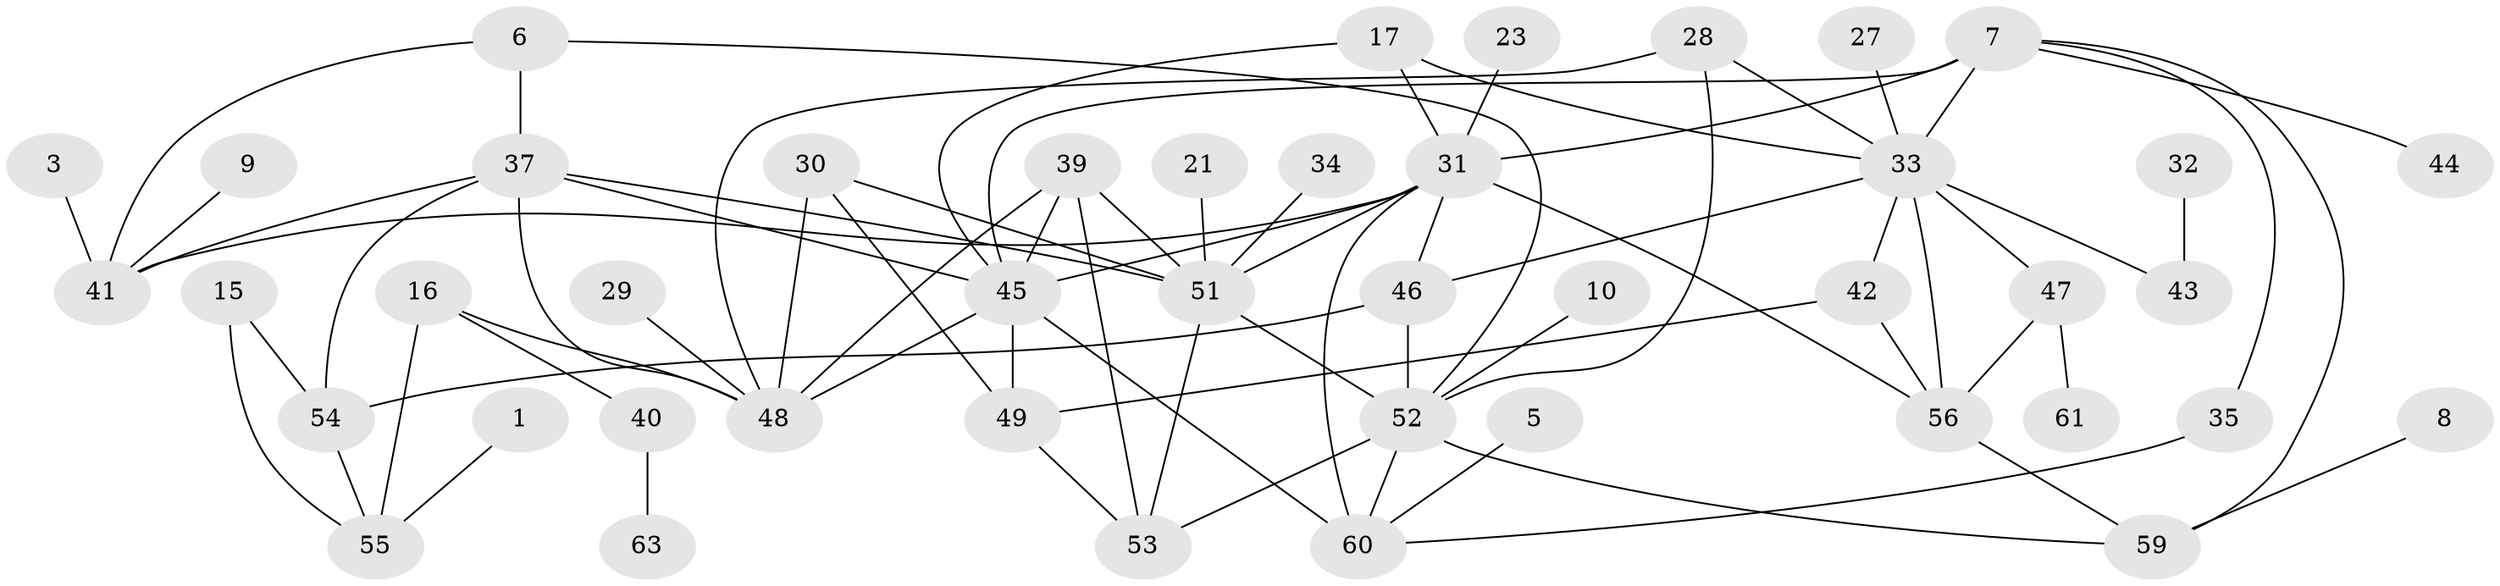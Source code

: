// original degree distribution, {3: 0.1875, 4: 0.1171875, 1: 0.296875, 0: 0.1171875, 2: 0.1796875, 5: 0.078125, 10: 0.0078125, 6: 0.015625}
// Generated by graph-tools (version 1.1) at 2025/25/03/09/25 03:25:22]
// undirected, 44 vertices, 74 edges
graph export_dot {
graph [start="1"]
  node [color=gray90,style=filled];
  1;
  3;
  5;
  6;
  7;
  8;
  9;
  10;
  15;
  16;
  17;
  21;
  23;
  27;
  28;
  29;
  30;
  31;
  32;
  33;
  34;
  35;
  37;
  39;
  40;
  41;
  42;
  43;
  44;
  45;
  46;
  47;
  48;
  49;
  51;
  52;
  53;
  54;
  55;
  56;
  59;
  60;
  61;
  63;
  1 -- 55 [weight=1.0];
  3 -- 41 [weight=1.0];
  5 -- 60 [weight=1.0];
  6 -- 37 [weight=1.0];
  6 -- 41 [weight=1.0];
  6 -- 52 [weight=1.0];
  7 -- 31 [weight=1.0];
  7 -- 33 [weight=1.0];
  7 -- 35 [weight=1.0];
  7 -- 44 [weight=1.0];
  7 -- 45 [weight=2.0];
  7 -- 59 [weight=1.0];
  8 -- 59 [weight=1.0];
  9 -- 41 [weight=1.0];
  10 -- 52 [weight=1.0];
  15 -- 54 [weight=1.0];
  15 -- 55 [weight=1.0];
  16 -- 40 [weight=1.0];
  16 -- 48 [weight=1.0];
  16 -- 55 [weight=1.0];
  17 -- 31 [weight=1.0];
  17 -- 33 [weight=1.0];
  17 -- 45 [weight=1.0];
  21 -- 51 [weight=1.0];
  23 -- 31 [weight=1.0];
  27 -- 33 [weight=1.0];
  28 -- 33 [weight=1.0];
  28 -- 48 [weight=1.0];
  28 -- 52 [weight=1.0];
  29 -- 48 [weight=2.0];
  30 -- 48 [weight=1.0];
  30 -- 49 [weight=1.0];
  30 -- 51 [weight=1.0];
  31 -- 41 [weight=1.0];
  31 -- 45 [weight=1.0];
  31 -- 46 [weight=1.0];
  31 -- 51 [weight=1.0];
  31 -- 56 [weight=1.0];
  31 -- 60 [weight=2.0];
  32 -- 43 [weight=1.0];
  33 -- 42 [weight=1.0];
  33 -- 43 [weight=1.0];
  33 -- 46 [weight=1.0];
  33 -- 47 [weight=2.0];
  33 -- 56 [weight=1.0];
  34 -- 51 [weight=1.0];
  35 -- 60 [weight=1.0];
  37 -- 41 [weight=1.0];
  37 -- 45 [weight=1.0];
  37 -- 48 [weight=1.0];
  37 -- 51 [weight=1.0];
  37 -- 54 [weight=1.0];
  39 -- 45 [weight=1.0];
  39 -- 48 [weight=1.0];
  39 -- 51 [weight=1.0];
  39 -- 53 [weight=1.0];
  40 -- 63 [weight=1.0];
  42 -- 49 [weight=1.0];
  42 -- 56 [weight=1.0];
  45 -- 48 [weight=1.0];
  45 -- 49 [weight=1.0];
  45 -- 60 [weight=1.0];
  46 -- 52 [weight=1.0];
  46 -- 54 [weight=2.0];
  47 -- 56 [weight=1.0];
  47 -- 61 [weight=1.0];
  49 -- 53 [weight=1.0];
  51 -- 52 [weight=1.0];
  51 -- 53 [weight=1.0];
  52 -- 53 [weight=1.0];
  52 -- 59 [weight=1.0];
  52 -- 60 [weight=1.0];
  54 -- 55 [weight=1.0];
  56 -- 59 [weight=1.0];
}
